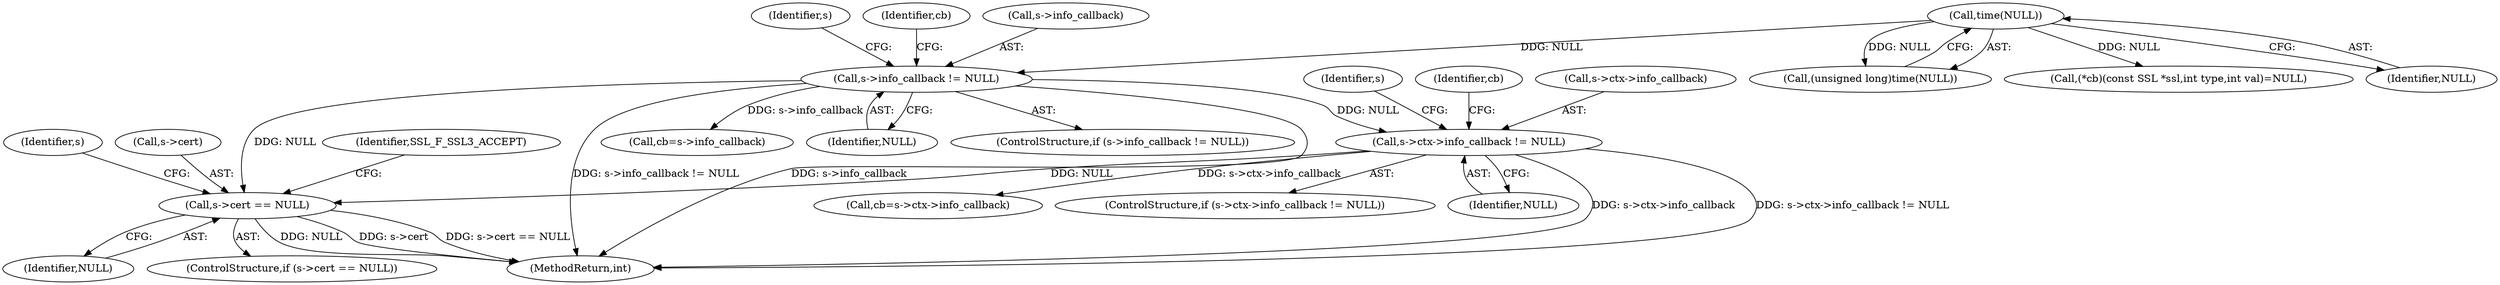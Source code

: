 digraph "0_openssl_ce325c60c74b0fa784f5872404b722e120e5cab0_1@pointer" {
"1000213" [label="(Call,s->cert == NULL)"];
"1000185" [label="(Call,s->ctx->info_callback != NULL)"];
"1000173" [label="(Call,s->info_callback != NULL)"];
"1000147" [label="(Call,time(NULL))"];
"1000220" [label="(Identifier,SSL_F_SSL3_ACCEPT)"];
"1000201" [label="(Identifier,s)"];
"1000148" [label="(Identifier,NULL)"];
"1000227" [label="(Identifier,s)"];
"1000217" [label="(Identifier,NULL)"];
"1000185" [label="(Call,s->ctx->info_callback != NULL)"];
"1000193" [label="(Identifier,cb)"];
"1000179" [label="(Identifier,cb)"];
"1000174" [label="(Call,s->info_callback)"];
"1000192" [label="(Call,cb=s->ctx->info_callback)"];
"1000239" [label="(MethodReturn,int)"];
"1000145" [label="(Call,(unsigned long)time(NULL))"];
"1000178" [label="(Call,cb=s->info_callback)"];
"1000213" [label="(Call,s->cert == NULL)"];
"1000186" [label="(Call,s->ctx->info_callback)"];
"1000177" [label="(Identifier,NULL)"];
"1000150" [label="(Call,(*cb)(const SSL *ssl,int type,int val)=NULL)"];
"1000173" [label="(Call,s->info_callback != NULL)"];
"1000212" [label="(ControlStructure,if (s->cert == NULL))"];
"1000184" [label="(ControlStructure,if (s->ctx->info_callback != NULL))"];
"1000191" [label="(Identifier,NULL)"];
"1000147" [label="(Call,time(NULL))"];
"1000214" [label="(Call,s->cert)"];
"1000188" [label="(Identifier,s)"];
"1000172" [label="(ControlStructure,if (s->info_callback != NULL))"];
"1000213" -> "1000212"  [label="AST: "];
"1000213" -> "1000217"  [label="CFG: "];
"1000214" -> "1000213"  [label="AST: "];
"1000217" -> "1000213"  [label="AST: "];
"1000220" -> "1000213"  [label="CFG: "];
"1000227" -> "1000213"  [label="CFG: "];
"1000213" -> "1000239"  [label="DDG: NULL"];
"1000213" -> "1000239"  [label="DDG: s->cert"];
"1000213" -> "1000239"  [label="DDG: s->cert == NULL"];
"1000185" -> "1000213"  [label="DDG: NULL"];
"1000173" -> "1000213"  [label="DDG: NULL"];
"1000185" -> "1000184"  [label="AST: "];
"1000185" -> "1000191"  [label="CFG: "];
"1000186" -> "1000185"  [label="AST: "];
"1000191" -> "1000185"  [label="AST: "];
"1000193" -> "1000185"  [label="CFG: "];
"1000201" -> "1000185"  [label="CFG: "];
"1000185" -> "1000239"  [label="DDG: s->ctx->info_callback != NULL"];
"1000185" -> "1000239"  [label="DDG: s->ctx->info_callback"];
"1000173" -> "1000185"  [label="DDG: NULL"];
"1000185" -> "1000192"  [label="DDG: s->ctx->info_callback"];
"1000173" -> "1000172"  [label="AST: "];
"1000173" -> "1000177"  [label="CFG: "];
"1000174" -> "1000173"  [label="AST: "];
"1000177" -> "1000173"  [label="AST: "];
"1000179" -> "1000173"  [label="CFG: "];
"1000188" -> "1000173"  [label="CFG: "];
"1000173" -> "1000239"  [label="DDG: s->info_callback"];
"1000173" -> "1000239"  [label="DDG: s->info_callback != NULL"];
"1000147" -> "1000173"  [label="DDG: NULL"];
"1000173" -> "1000178"  [label="DDG: s->info_callback"];
"1000147" -> "1000145"  [label="AST: "];
"1000147" -> "1000148"  [label="CFG: "];
"1000148" -> "1000147"  [label="AST: "];
"1000145" -> "1000147"  [label="CFG: "];
"1000147" -> "1000145"  [label="DDG: NULL"];
"1000147" -> "1000150"  [label="DDG: NULL"];
}
